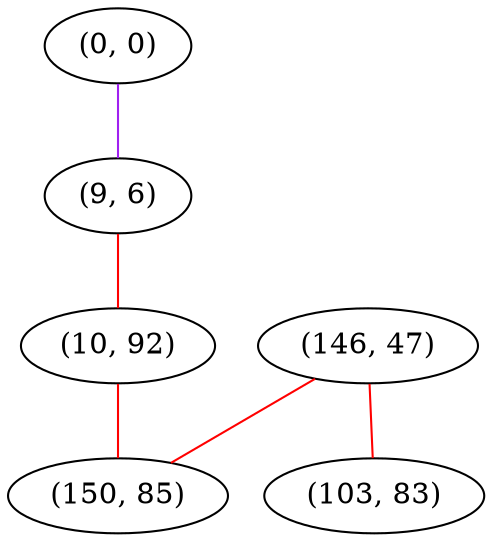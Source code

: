 graph "" {
"(0, 0)";
"(146, 47)";
"(103, 83)";
"(9, 6)";
"(10, 92)";
"(150, 85)";
"(0, 0)" -- "(9, 6)"  [color=purple, key=0, weight=4];
"(146, 47)" -- "(103, 83)"  [color=red, key=0, weight=1];
"(146, 47)" -- "(150, 85)"  [color=red, key=0, weight=1];
"(9, 6)" -- "(10, 92)"  [color=red, key=0, weight=1];
"(10, 92)" -- "(150, 85)"  [color=red, key=0, weight=1];
}
